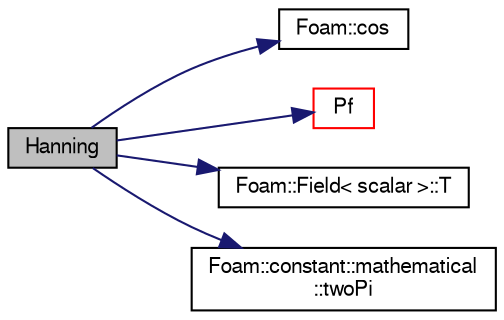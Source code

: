 digraph "Hanning"
{
  bgcolor="transparent";
  edge [fontname="FreeSans",fontsize="10",labelfontname="FreeSans",labelfontsize="10"];
  node [fontname="FreeSans",fontsize="10",shape=record];
  rankdir="LR";
  Node168 [label="Hanning",height=0.2,width=0.4,color="black", fillcolor="grey75", style="filled", fontcolor="black"];
  Node168 -> Node169 [color="midnightblue",fontsize="10",style="solid",fontname="FreeSans"];
  Node169 [label="Foam::cos",height=0.2,width=0.4,color="black",URL="$a21124.html#aebb41a148f7cf44b63e12f69e487e49f"];
  Node168 -> Node170 [color="midnightblue",fontsize="10",style="solid",fontname="FreeSans"];
  Node170 [label="Pf",height=0.2,width=0.4,color="red",URL="$a28950.html#ae11b7f99d455aef89571ef86c5346460",tooltip="Return the fft of the given pressure data. "];
  Node168 -> Node238 [color="midnightblue",fontsize="10",style="solid",fontname="FreeSans"];
  Node238 [label="Foam::Field\< scalar \>::T",height=0.2,width=0.4,color="black",URL="$a26466.html#a37a96fe10c781a2f21c882b4d95a2deb",tooltip="Return the field transpose (only defined for second rank tensors) "];
  Node168 -> Node239 [color="midnightblue",fontsize="10",style="solid",fontname="FreeSans"];
  Node239 [label="Foam::constant::mathematical\l::twoPi",height=0.2,width=0.4,color="black",URL="$a21162.html#a7574b446d33e802339e1708574670c00"];
}
